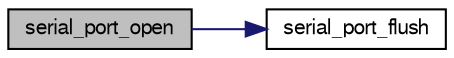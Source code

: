 digraph "serial_port_open"
{
  edge [fontname="FreeSans",fontsize="10",labelfontname="FreeSans",labelfontsize="10"];
  node [fontname="FreeSans",fontsize="10",shape=record];
  rankdir="LR";
  Node1 [label="serial_port_open",height=0.2,width=0.4,color="black", fillcolor="grey75", style="filled", fontcolor="black"];
  Node1 -> Node2 [color="midnightblue",fontsize="10",style="solid",fontname="FreeSans"];
  Node2 [label="serial_port_flush",height=0.2,width=0.4,color="black", fillcolor="white", style="filled",URL="$serial__port_8c.html#afafe7988057b4462cafea02de41b6488"];
}
